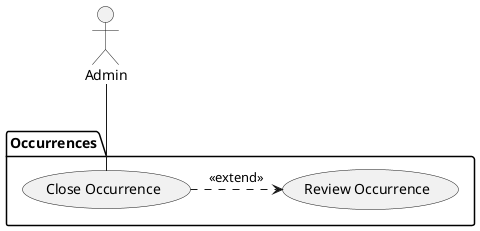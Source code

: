 @startuml Close Occurence
package "Occurrences"{
(Close Occurrence)
(Review Occurrence)
}
actor :Admin:
Admin -- (Close Occurrence)
(Close Occurrence) .> (Review Occurrence): <<extend>>

@enduml

# Participating Actors

- Admin

# Preconditions

- The Admin is authenticated
- This use case **extends** ReviewOccurrence, and is initiated when the Admin clicks a "Close" button in the menu of an Occurrence

# Flow of Events

2. The system notifies the Mentor the Occurrence is associated with that the Occurrence was closed
1. The system displays a confirmation message

@startuml Close Occurrence Object Model
class CloseOccurrence <<control>> {}
class CloseOccurrenceButton <<boundary>> {}
CloseOccurrence --> CloseOccurrenceButton
class Occurrence <<entity>> {}
CloseOccurrence --> Occurrence : Closes >
@enduml